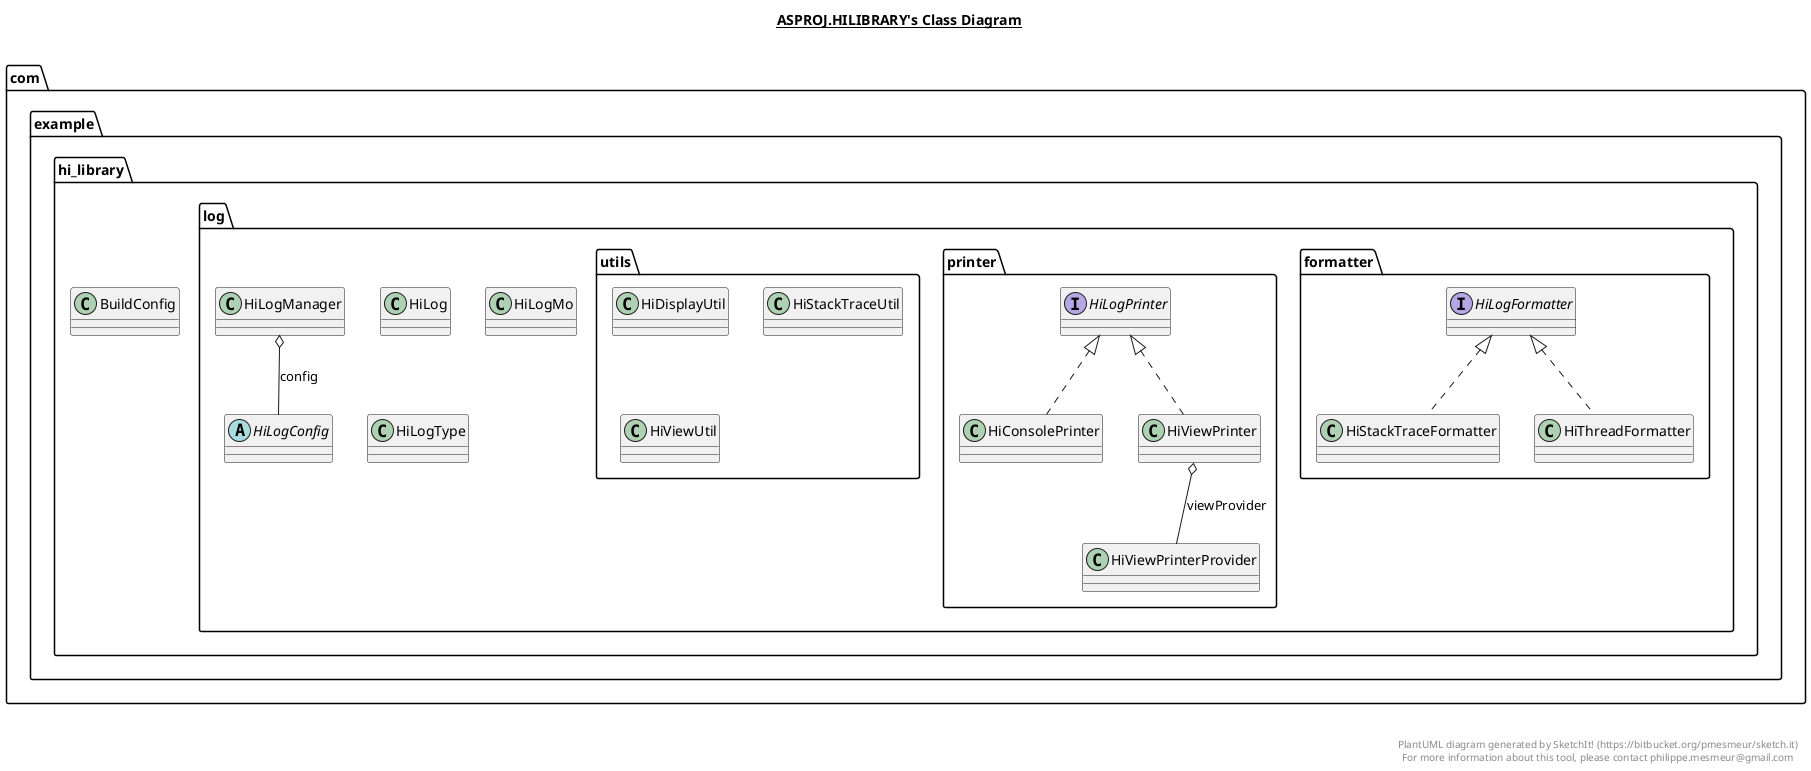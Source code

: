 @startuml

title __ASPROJ.HILIBRARY's Class Diagram__\n

  namespace com.example.hi_library {
    class com.example.hi_library.BuildConfig {
    }
  }
  

  namespace com.example.hi_library {
    namespace log {
      class com.example.hi_library.log.HiLog {
      }
    }
  }
  

  namespace com.example.hi_library {
    namespace log {
      abstract class com.example.hi_library.log.HiLogConfig {
      }
    }
  }
  

  namespace com.example.hi_library {
    namespace log {
      class com.example.hi_library.log.HiLogManager {
      }
    }
  }
  

  namespace com.example.hi_library {
    namespace log {
      class com.example.hi_library.log.HiLogMo {
      }
    }
  }
  

  namespace com.example.hi_library {
    namespace log {
      class com.example.hi_library.log.HiLogType {
      }
    }
  }
  

  namespace com.example.hi_library {
    namespace log {
      namespace formatter {
        interface com.example.hi_library.log.formatter.HiLogFormatter {
        }
      }
    }
  }
  

  namespace com.example.hi_library {
    namespace log {
      namespace formatter {
        class com.example.hi_library.log.formatter.HiStackTraceFormatter {
        }
      }
    }
  }
  

  namespace com.example.hi_library {
    namespace log {
      namespace formatter {
        class com.example.hi_library.log.formatter.HiThreadFormatter {
        }
      }
    }
  }
  

  namespace com.example.hi_library {
    namespace log {
      namespace printer {
        class com.example.hi_library.log.printer.HiConsolePrinter {
        }
      }
    }
  }
  

  namespace com.example.hi_library {
    namespace log {
      namespace printer {
        interface com.example.hi_library.log.printer.HiLogPrinter {
        }
      }
    }
  }
  

  namespace com.example.hi_library {
    namespace log {
      namespace printer {
        class com.example.hi_library.log.printer.HiViewPrinter {
        }
      }
    }
  }
  

  namespace com.example.hi_library {
    namespace log {
      namespace printer {
        class com.example.hi_library.log.printer.HiViewPrinterProvider {
        }
      }
    }
  }
  

  namespace com.example.hi_library {
    namespace log {
      namespace utils {
        class com.example.hi_library.log.utils.HiDisplayUtil {
        }
      }
    }
  }
  

  namespace com.example.hi_library {
    namespace log {
      namespace utils {
        class com.example.hi_library.log.utils.HiStackTraceUtil {
        }
      }
    }
  }
  

  namespace com.example.hi_library {
    namespace log {
      namespace utils {
        class com.example.hi_library.log.utils.HiViewUtil {
        }
      }
    }
  }
  

  com.example.hi_library.log.HiLogManager o-- com.example.hi_library.log.HiLogConfig : config
  com.example.hi_library.log.formatter.HiStackTraceFormatter .up.|> com.example.hi_library.log.formatter.HiLogFormatter
  com.example.hi_library.log.formatter.HiThreadFormatter .up.|> com.example.hi_library.log.formatter.HiLogFormatter
  com.example.hi_library.log.printer.HiConsolePrinter .up.|> com.example.hi_library.log.printer.HiLogPrinter
  com.example.hi_library.log.printer.HiViewPrinter .up.|> com.example.hi_library.log.printer.HiLogPrinter
  com.example.hi_library.log.printer.HiViewPrinter o-- com.example.hi_library.log.printer.HiViewPrinter.LogAdapter : adapter
  com.example.hi_library.log.printer.HiViewPrinter o-- com.example.hi_library.log.printer.HiViewPrinterProvider : viewProvider


right footer


PlantUML diagram generated by SketchIt! (https://bitbucket.org/pmesmeur/sketch.it)
For more information about this tool, please contact philippe.mesmeur@gmail.com
endfooter

@enduml
